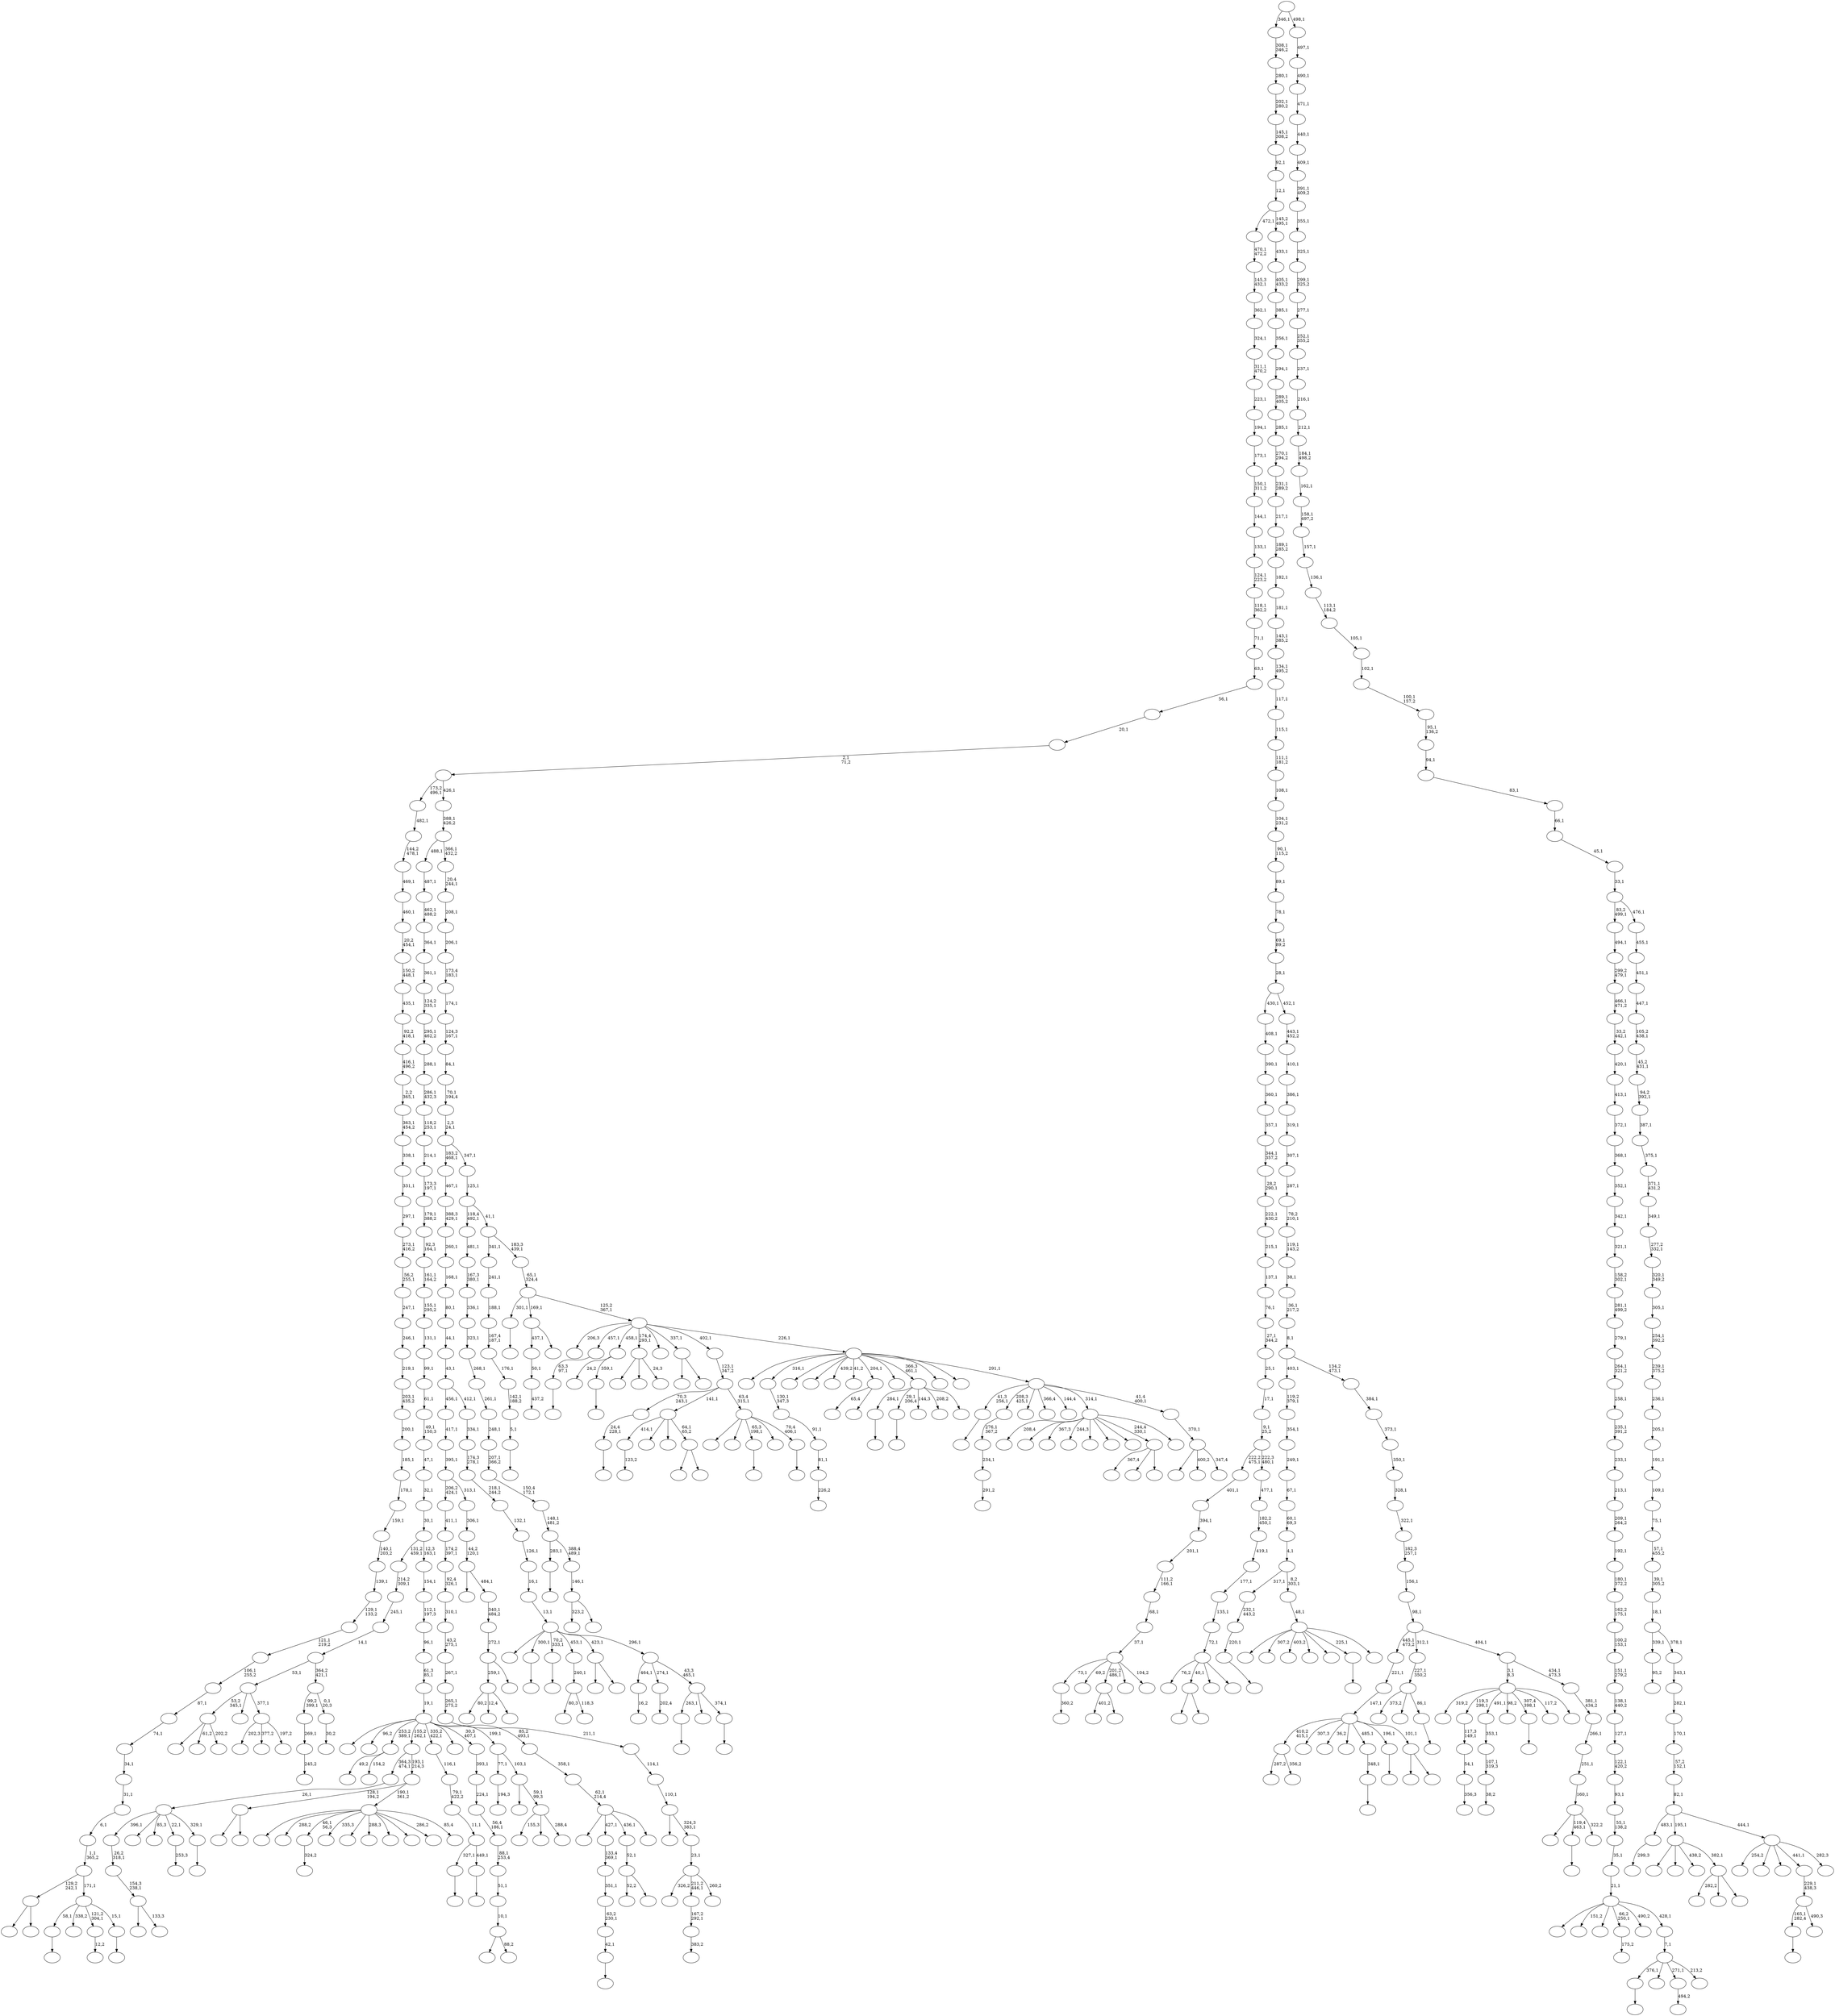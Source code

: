 digraph T {
	700 [label=""]
	699 [label=""]
	698 [label=""]
	697 [label=""]
	696 [label=""]
	695 [label=""]
	694 [label=""]
	693 [label=""]
	692 [label=""]
	691 [label=""]
	690 [label=""]
	689 [label=""]
	688 [label=""]
	687 [label=""]
	686 [label=""]
	685 [label=""]
	684 [label=""]
	683 [label=""]
	682 [label=""]
	681 [label=""]
	680 [label=""]
	679 [label=""]
	678 [label=""]
	677 [label=""]
	676 [label=""]
	675 [label=""]
	674 [label=""]
	673 [label=""]
	672 [label=""]
	671 [label=""]
	670 [label=""]
	669 [label=""]
	668 [label=""]
	667 [label=""]
	666 [label=""]
	665 [label=""]
	664 [label=""]
	663 [label=""]
	662 [label=""]
	661 [label=""]
	660 [label=""]
	659 [label=""]
	658 [label=""]
	657 [label=""]
	656 [label=""]
	655 [label=""]
	654 [label=""]
	653 [label=""]
	652 [label=""]
	651 [label=""]
	650 [label=""]
	649 [label=""]
	648 [label=""]
	647 [label=""]
	646 [label=""]
	645 [label=""]
	644 [label=""]
	643 [label=""]
	642 [label=""]
	641 [label=""]
	640 [label=""]
	639 [label=""]
	638 [label=""]
	637 [label=""]
	636 [label=""]
	635 [label=""]
	634 [label=""]
	633 [label=""]
	632 [label=""]
	631 [label=""]
	630 [label=""]
	629 [label=""]
	628 [label=""]
	627 [label=""]
	626 [label=""]
	625 [label=""]
	624 [label=""]
	623 [label=""]
	622 [label=""]
	621 [label=""]
	620 [label=""]
	619 [label=""]
	618 [label=""]
	617 [label=""]
	616 [label=""]
	615 [label=""]
	614 [label=""]
	613 [label=""]
	612 [label=""]
	611 [label=""]
	610 [label=""]
	609 [label=""]
	608 [label=""]
	607 [label=""]
	606 [label=""]
	605 [label=""]
	604 [label=""]
	603 [label=""]
	602 [label=""]
	601 [label=""]
	600 [label=""]
	599 [label=""]
	598 [label=""]
	597 [label=""]
	596 [label=""]
	595 [label=""]
	594 [label=""]
	593 [label=""]
	592 [label=""]
	591 [label=""]
	590 [label=""]
	589 [label=""]
	588 [label=""]
	587 [label=""]
	586 [label=""]
	585 [label=""]
	584 [label=""]
	583 [label=""]
	582 [label=""]
	581 [label=""]
	580 [label=""]
	579 [label=""]
	578 [label=""]
	577 [label=""]
	576 [label=""]
	575 [label=""]
	574 [label=""]
	573 [label=""]
	572 [label=""]
	571 [label=""]
	570 [label=""]
	569 [label=""]
	568 [label=""]
	567 [label=""]
	566 [label=""]
	565 [label=""]
	564 [label=""]
	563 [label=""]
	562 [label=""]
	561 [label=""]
	560 [label=""]
	559 [label=""]
	558 [label=""]
	557 [label=""]
	556 [label=""]
	555 [label=""]
	554 [label=""]
	553 [label=""]
	552 [label=""]
	551 [label=""]
	550 [label=""]
	549 [label=""]
	548 [label=""]
	547 [label=""]
	546 [label=""]
	545 [label=""]
	544 [label=""]
	543 [label=""]
	542 [label=""]
	541 [label=""]
	540 [label=""]
	539 [label=""]
	538 [label=""]
	537 [label=""]
	536 [label=""]
	535 [label=""]
	534 [label=""]
	533 [label=""]
	532 [label=""]
	531 [label=""]
	530 [label=""]
	529 [label=""]
	528 [label=""]
	527 [label=""]
	526 [label=""]
	525 [label=""]
	524 [label=""]
	523 [label=""]
	522 [label=""]
	521 [label=""]
	520 [label=""]
	519 [label=""]
	518 [label=""]
	517 [label=""]
	516 [label=""]
	515 [label=""]
	514 [label=""]
	513 [label=""]
	512 [label=""]
	511 [label=""]
	510 [label=""]
	509 [label=""]
	508 [label=""]
	507 [label=""]
	506 [label=""]
	505 [label=""]
	504 [label=""]
	503 [label=""]
	502 [label=""]
	501 [label=""]
	500 [label=""]
	499 [label=""]
	498 [label=""]
	497 [label=""]
	496 [label=""]
	495 [label=""]
	494 [label=""]
	493 [label=""]
	492 [label=""]
	491 [label=""]
	490 [label=""]
	489 [label=""]
	488 [label=""]
	487 [label=""]
	486 [label=""]
	485 [label=""]
	484 [label=""]
	483 [label=""]
	482 [label=""]
	481 [label=""]
	480 [label=""]
	479 [label=""]
	478 [label=""]
	477 [label=""]
	476 [label=""]
	475 [label=""]
	474 [label=""]
	473 [label=""]
	472 [label=""]
	471 [label=""]
	470 [label=""]
	469 [label=""]
	468 [label=""]
	467 [label=""]
	466 [label=""]
	465 [label=""]
	464 [label=""]
	463 [label=""]
	462 [label=""]
	461 [label=""]
	460 [label=""]
	459 [label=""]
	458 [label=""]
	457 [label=""]
	456 [label=""]
	455 [label=""]
	454 [label=""]
	453 [label=""]
	452 [label=""]
	451 [label=""]
	450 [label=""]
	449 [label=""]
	448 [label=""]
	447 [label=""]
	446 [label=""]
	445 [label=""]
	444 [label=""]
	443 [label=""]
	442 [label=""]
	441 [label=""]
	440 [label=""]
	439 [label=""]
	438 [label=""]
	437 [label=""]
	436 [label=""]
	435 [label=""]
	434 [label=""]
	433 [label=""]
	432 [label=""]
	431 [label=""]
	430 [label=""]
	429 [label=""]
	428 [label=""]
	427 [label=""]
	426 [label=""]
	425 [label=""]
	424 [label=""]
	423 [label=""]
	422 [label=""]
	421 [label=""]
	420 [label=""]
	419 [label=""]
	418 [label=""]
	417 [label=""]
	416 [label=""]
	415 [label=""]
	414 [label=""]
	413 [label=""]
	412 [label=""]
	411 [label=""]
	410 [label=""]
	409 [label=""]
	408 [label=""]
	407 [label=""]
	406 [label=""]
	405 [label=""]
	404 [label=""]
	403 [label=""]
	402 [label=""]
	401 [label=""]
	400 [label=""]
	399 [label=""]
	398 [label=""]
	397 [label=""]
	396 [label=""]
	395 [label=""]
	394 [label=""]
	393 [label=""]
	392 [label=""]
	391 [label=""]
	390 [label=""]
	389 [label=""]
	388 [label=""]
	387 [label=""]
	386 [label=""]
	385 [label=""]
	384 [label=""]
	383 [label=""]
	382 [label=""]
	381 [label=""]
	380 [label=""]
	379 [label=""]
	378 [label=""]
	377 [label=""]
	376 [label=""]
	375 [label=""]
	374 [label=""]
	373 [label=""]
	372 [label=""]
	371 [label=""]
	370 [label=""]
	369 [label=""]
	368 [label=""]
	367 [label=""]
	366 [label=""]
	365 [label=""]
	364 [label=""]
	363 [label=""]
	362 [label=""]
	361 [label=""]
	360 [label=""]
	359 [label=""]
	358 [label=""]
	357 [label=""]
	356 [label=""]
	355 [label=""]
	354 [label=""]
	353 [label=""]
	352 [label=""]
	351 [label=""]
	350 [label=""]
	349 [label=""]
	348 [label=""]
	347 [label=""]
	346 [label=""]
	345 [label=""]
	344 [label=""]
	343 [label=""]
	342 [label=""]
	341 [label=""]
	340 [label=""]
	339 [label=""]
	338 [label=""]
	337 [label=""]
	336 [label=""]
	335 [label=""]
	334 [label=""]
	333 [label=""]
	332 [label=""]
	331 [label=""]
	330 [label=""]
	329 [label=""]
	328 [label=""]
	327 [label=""]
	326 [label=""]
	325 [label=""]
	324 [label=""]
	323 [label=""]
	322 [label=""]
	321 [label=""]
	320 [label=""]
	319 [label=""]
	318 [label=""]
	317 [label=""]
	316 [label=""]
	315 [label=""]
	314 [label=""]
	313 [label=""]
	312 [label=""]
	311 [label=""]
	310 [label=""]
	309 [label=""]
	308 [label=""]
	307 [label=""]
	306 [label=""]
	305 [label=""]
	304 [label=""]
	303 [label=""]
	302 [label=""]
	301 [label=""]
	300 [label=""]
	299 [label=""]
	298 [label=""]
	297 [label=""]
	296 [label=""]
	295 [label=""]
	294 [label=""]
	293 [label=""]
	292 [label=""]
	291 [label=""]
	290 [label=""]
	289 [label=""]
	288 [label=""]
	287 [label=""]
	286 [label=""]
	285 [label=""]
	284 [label=""]
	283 [label=""]
	282 [label=""]
	281 [label=""]
	280 [label=""]
	279 [label=""]
	278 [label=""]
	277 [label=""]
	276 [label=""]
	275 [label=""]
	274 [label=""]
	273 [label=""]
	272 [label=""]
	271 [label=""]
	270 [label=""]
	269 [label=""]
	268 [label=""]
	267 [label=""]
	266 [label=""]
	265 [label=""]
	264 [label=""]
	263 [label=""]
	262 [label=""]
	261 [label=""]
	260 [label=""]
	259 [label=""]
	258 [label=""]
	257 [label=""]
	256 [label=""]
	255 [label=""]
	254 [label=""]
	253 [label=""]
	252 [label=""]
	251 [label=""]
	250 [label=""]
	249 [label=""]
	248 [label=""]
	247 [label=""]
	246 [label=""]
	245 [label=""]
	244 [label=""]
	243 [label=""]
	242 [label=""]
	241 [label=""]
	240 [label=""]
	239 [label=""]
	238 [label=""]
	237 [label=""]
	236 [label=""]
	235 [label=""]
	234 [label=""]
	233 [label=""]
	232 [label=""]
	231 [label=""]
	230 [label=""]
	229 [label=""]
	228 [label=""]
	227 [label=""]
	226 [label=""]
	225 [label=""]
	224 [label=""]
	223 [label=""]
	222 [label=""]
	221 [label=""]
	220 [label=""]
	219 [label=""]
	218 [label=""]
	217 [label=""]
	216 [label=""]
	215 [label=""]
	214 [label=""]
	213 [label=""]
	212 [label=""]
	211 [label=""]
	210 [label=""]
	209 [label=""]
	208 [label=""]
	207 [label=""]
	206 [label=""]
	205 [label=""]
	204 [label=""]
	203 [label=""]
	202 [label=""]
	201 [label=""]
	200 [label=""]
	199 [label=""]
	198 [label=""]
	197 [label=""]
	196 [label=""]
	195 [label=""]
	194 [label=""]
	193 [label=""]
	192 [label=""]
	191 [label=""]
	190 [label=""]
	189 [label=""]
	188 [label=""]
	187 [label=""]
	186 [label=""]
	185 [label=""]
	184 [label=""]
	183 [label=""]
	182 [label=""]
	181 [label=""]
	180 [label=""]
	179 [label=""]
	178 [label=""]
	177 [label=""]
	176 [label=""]
	175 [label=""]
	174 [label=""]
	173 [label=""]
	172 [label=""]
	171 [label=""]
	170 [label=""]
	169 [label=""]
	168 [label=""]
	167 [label=""]
	166 [label=""]
	165 [label=""]
	164 [label=""]
	163 [label=""]
	162 [label=""]
	161 [label=""]
	160 [label=""]
	159 [label=""]
	158 [label=""]
	157 [label=""]
	156 [label=""]
	155 [label=""]
	154 [label=""]
	153 [label=""]
	152 [label=""]
	151 [label=""]
	150 [label=""]
	149 [label=""]
	148 [label=""]
	147 [label=""]
	146 [label=""]
	145 [label=""]
	144 [label=""]
	143 [label=""]
	142 [label=""]
	141 [label=""]
	140 [label=""]
	139 [label=""]
	138 [label=""]
	137 [label=""]
	136 [label=""]
	135 [label=""]
	134 [label=""]
	133 [label=""]
	132 [label=""]
	131 [label=""]
	130 [label=""]
	129 [label=""]
	128 [label=""]
	127 [label=""]
	126 [label=""]
	125 [label=""]
	124 [label=""]
	123 [label=""]
	122 [label=""]
	121 [label=""]
	120 [label=""]
	119 [label=""]
	118 [label=""]
	117 [label=""]
	116 [label=""]
	115 [label=""]
	114 [label=""]
	113 [label=""]
	112 [label=""]
	111 [label=""]
	110 [label=""]
	109 [label=""]
	108 [label=""]
	107 [label=""]
	106 [label=""]
	105 [label=""]
	104 [label=""]
	103 [label=""]
	102 [label=""]
	101 [label=""]
	100 [label=""]
	99 [label=""]
	98 [label=""]
	97 [label=""]
	96 [label=""]
	95 [label=""]
	94 [label=""]
	93 [label=""]
	92 [label=""]
	91 [label=""]
	90 [label=""]
	89 [label=""]
	88 [label=""]
	87 [label=""]
	86 [label=""]
	85 [label=""]
	84 [label=""]
	83 [label=""]
	82 [label=""]
	81 [label=""]
	80 [label=""]
	79 [label=""]
	78 [label=""]
	77 [label=""]
	76 [label=""]
	75 [label=""]
	74 [label=""]
	73 [label=""]
	72 [label=""]
	71 [label=""]
	70 [label=""]
	69 [label=""]
	68 [label=""]
	67 [label=""]
	66 [label=""]
	65 [label=""]
	64 [label=""]
	63 [label=""]
	62 [label=""]
	61 [label=""]
	60 [label=""]
	59 [label=""]
	58 [label=""]
	57 [label=""]
	56 [label=""]
	55 [label=""]
	54 [label=""]
	53 [label=""]
	52 [label=""]
	51 [label=""]
	50 [label=""]
	49 [label=""]
	48 [label=""]
	47 [label=""]
	46 [label=""]
	45 [label=""]
	44 [label=""]
	43 [label=""]
	42 [label=""]
	41 [label=""]
	40 [label=""]
	39 [label=""]
	38 [label=""]
	37 [label=""]
	36 [label=""]
	35 [label=""]
	34 [label=""]
	33 [label=""]
	32 [label=""]
	31 [label=""]
	30 [label=""]
	29 [label=""]
	28 [label=""]
	27 [label=""]
	26 [label=""]
	25 [label=""]
	24 [label=""]
	23 [label=""]
	22 [label=""]
	21 [label=""]
	20 [label=""]
	19 [label=""]
	18 [label=""]
	17 [label=""]
	16 [label=""]
	15 [label=""]
	14 [label=""]
	13 [label=""]
	12 [label=""]
	11 [label=""]
	10 [label=""]
	9 [label=""]
	8 [label=""]
	7 [label=""]
	6 [label=""]
	5 [label=""]
	4 [label=""]
	3 [label=""]
	2 [label=""]
	1 [label=""]
	0 [label=""]
	696 -> 697 [label="360,2"]
	693 -> 694 [label=""]
	692 -> 693 [label="42,1"]
	691 -> 692 [label="63,2\n230,1"]
	690 -> 691 [label="351,1"]
	689 -> 690 [label="133,4\n369,1"]
	681 -> 682 [label=""]
	680 -> 681 [label="24,4\n228,1"]
	678 -> 679 [label="123,2"]
	670 -> 671 [label=""]
	665 -> 666 [label=""]
	662 -> 663 [label="356,3"]
	661 -> 662 [label="54,1"]
	660 -> 661 [label="117,3\n149,1"]
	658 -> 659 [label="16,2"]
	656 -> 657 [label=""]
	652 -> 653 [label=""]
	650 -> 651 [label="226,2"]
	649 -> 650 [label="81,1"]
	648 -> 649 [label="91,1"]
	647 -> 648 [label="130,1\n347,3"]
	639 -> 640 [label="383,2"]
	638 -> 639 [label="167,2\n292,1"]
	636 -> 642 [label="323,2"]
	636 -> 637 [label=""]
	635 -> 636 [label="146,1"]
	634 -> 665 [label="283,1"]
	634 -> 635 [label="388,4\n489,1"]
	633 -> 634 [label="148,1\n481,2"]
	632 -> 633 [label="150,4\n172,1"]
	631 -> 632 [label="207,1\n366,2"]
	630 -> 631 [label="248,1"]
	629 -> 630 [label="261,1"]
	628 -> 629 [label="268,1"]
	627 -> 628 [label="323,1"]
	626 -> 627 [label="336,1"]
	625 -> 626 [label="167,3\n380,1"]
	624 -> 625 [label="481,1"]
	620 -> 621 [label=""]
	617 -> 618 [label="291,2"]
	616 -> 617 [label="234,1"]
	615 -> 616 [label="276,1\n367,2"]
	612 -> 613 [label=""]
	608 -> 698 [label=""]
	608 -> 609 [label=""]
	606 -> 684 [label=""]
	606 -> 607 [label="133,3"]
	605 -> 606 [label="154,3\n238,1"]
	604 -> 605 [label="26,2\n318,1"]
	601 -> 602 [label=""]
	600 -> 601 [label="63,3\n97,1"]
	597 -> 623 [label="287,2"]
	597 -> 598 [label="356,2"]
	593 -> 594 [label="245,2"]
	592 -> 593 [label="269,1"]
	588 -> 589 [label=""]
	587 -> 588 [label="220,1"]
	586 -> 587 [label="232,1\n443,2"]
	583 -> 584 [label=""]
	580 -> 581 [label="38,2"]
	579 -> 580 [label="107,1\n319,3"]
	578 -> 579 [label="353,1"]
	574 -> 575 [label=""]
	571 -> 572 [label=""]
	569 -> 619 [label="65,4"]
	569 -> 570 [label=""]
	564 -> 614 [label="401,2"]
	564 -> 565 [label=""]
	560 -> 561 [label=""]
	556 -> 557 [label=""]
	553 -> 554 [label=""]
	550 -> 551 [label=""]
	549 -> 667 [label="24,2"]
	549 -> 550 [label="359,1"]
	546 -> 547 [label="494,2"]
	543 -> 544 [label=""]
	541 -> 542 [label="324,2"]
	526 -> 527 [label="437,2"]
	525 -> 526 [label="50,1"]
	522 -> 573 [label=""]
	522 -> 523 [label=""]
	516 -> 517 [label="253,3"]
	513 -> 514 [label=""]
	510 -> 511 [label=""]
	509 -> 604 [label="396,1"]
	509 -> 548 [label=""]
	509 -> 540 [label="85,3"]
	509 -> 516 [label="22,1"]
	509 -> 510 [label="329,1"]
	508 -> 509 [label="26,1"]
	500 -> 501 [label=""]
	499 -> 500 [label="5,1"]
	498 -> 499 [label="142,1\n188,2"]
	497 -> 498 [label="176,1"]
	496 -> 497 [label="167,4\n187,1"]
	495 -> 496 [label="188,1"]
	494 -> 495 [label="241,1"]
	492 -> 668 [label="49,2"]
	492 -> 493 [label="154,2"]
	487 -> 488 [label=""]
	485 -> 673 [label="326,2"]
	485 -> 638 [label="211,2\n446,1"]
	485 -> 486 [label="260,2"]
	484 -> 485 [label="23,1"]
	483 -> 535 [label=""]
	483 -> 484 [label="324,3\n383,1"]
	482 -> 483 [label="110,1"]
	481 -> 482 [label="114,1"]
	480 -> 481 [label="211,1"]
	479 -> 480 [label="265,1\n275,2"]
	478 -> 479 [label="267,1"]
	477 -> 478 [label="43,2\n275,1"]
	476 -> 477 [label="310,1"]
	475 -> 476 [label="92,4\n326,1"]
	474 -> 475 [label="174,2\n397,1"]
	473 -> 474 [label="411,1"]
	470 -> 591 [label=""]
	470 -> 471 [label=""]
	469 -> 678 [label="414,1"]
	469 -> 563 [label=""]
	469 -> 521 [label=""]
	469 -> 470 [label="64,1\n65,2"]
	466 -> 467 [label="202,4"]
	461 -> 538 [label="80,2"]
	461 -> 536 [label="12,4"]
	461 -> 462 [label=""]
	458 -> 700 [label=""]
	458 -> 459 [label=""]
	454 -> 646 [label=""]
	454 -> 545 [label="61,2"]
	454 -> 455 [label="202,2"]
	451 -> 504 [label="367,4"]
	451 -> 502 [label=""]
	451 -> 452 [label=""]
	449 -> 645 [label="208,4"]
	449 -> 596 [label=""]
	449 -> 537 [label="367,3"]
	449 -> 528 [label="244,3"]
	449 -> 518 [label=""]
	449 -> 506 [label=""]
	449 -> 489 [label=""]
	449 -> 451 [label="244,4\n330,1"]
	449 -> 450 [label=""]
	444 -> 669 [label="80,3"]
	444 -> 445 [label="118,3"]
	443 -> 444 [label="240,1"]
	439 -> 440 [label="12,2"]
	437 -> 699 [label=""]
	437 -> 688 [label="288,2"]
	437 -> 541 [label="46,1\n56,3"]
	437 -> 524 [label="335,3"]
	437 -> 503 [label=""]
	437 -> 460 [label="288,3"]
	437 -> 453 [label=""]
	437 -> 442 [label=""]
	437 -> 441 [label="286,2"]
	437 -> 438 [label="85,4"]
	436 -> 608 [label="128,1\n194,2"]
	436 -> 437 [label="190,1\n361,2"]
	435 -> 508 [label="364,3\n474,1"]
	435 -> 436 [label="193,1\n214,3"]
	433 -> 525 [label="437,1"]
	433 -> 434 [label=""]
	431 -> 432 [label="194,3"]
	429 -> 430 [label=""]
	428 -> 429 [label="348,1"]
	425 -> 461 [label="259,1"]
	425 -> 426 [label=""]
	424 -> 425 [label="272,1"]
	423 -> 424 [label="340,1\n484,2"]
	422 -> 505 [label=""]
	422 -> 423 [label="484,1"]
	421 -> 422 [label="44,2\n120,1"]
	420 -> 421 [label="306,1"]
	419 -> 473 [label="206,2\n424,1"]
	419 -> 420 [label="313,1"]
	418 -> 419 [label="395,1"]
	417 -> 418 [label="417,1"]
	415 -> 416 [label=""]
	414 -> 656 [label="327,1"]
	414 -> 415 [label="449,1"]
	413 -> 414 [label="11,1"]
	412 -> 413 [label="79,1\n422,2"]
	411 -> 412 [label="116,1"]
	409 -> 652 [label="284,1"]
	409 -> 612 [label="29,1\n206,4"]
	409 -> 562 [label="144,3"]
	409 -> 447 [label="208,2"]
	409 -> 410 [label=""]
	407 -> 408 [label=""]
	405 -> 406 [label=""]
	401 -> 567 [label="52,2"]
	401 -> 402 [label=""]
	400 -> 401 [label="52,1"]
	398 -> 696 [label="73,1"]
	398 -> 566 [label="69,2"]
	398 -> 564 [label="201,2\n486,1"]
	398 -> 448 [label=""]
	398 -> 399 [label="104,2"]
	397 -> 398 [label="37,1"]
	396 -> 397 [label="68,1"]
	395 -> 396 [label="111,2\n166,1"]
	394 -> 395 [label="201,1"]
	393 -> 394 [label="394,1"]
	392 -> 393 [label="401,1"]
	390 -> 672 [label="202,3"]
	390 -> 622 [label="377,2"]
	390 -> 391 [label="197,2"]
	389 -> 454 [label="53,2\n345,1"]
	389 -> 404 [label=""]
	389 -> 390 [label="377,1"]
	387 -> 687 [label=""]
	387 -> 403 [label=""]
	387 -> 388 [label="24,3"]
	384 -> 385 [label="175,2"]
	382 -> 490 [label=""]
	382 -> 383 [label=""]
	380 -> 381 [label="95,2"]
	374 -> 375 [label=""]
	373 -> 571 [label="58,1"]
	373 -> 539 [label="338,2"]
	373 -> 439 [label="121,2\n304,1"]
	373 -> 374 [label="15,1"]
	372 -> 458 [label="129,2\n242,1"]
	372 -> 373 [label="171,1"]
	371 -> 372 [label="1,1\n365,2"]
	370 -> 371 [label="6,1"]
	369 -> 370 [label="31,1"]
	368 -> 369 [label="34,1"]
	367 -> 368 [label="74,1"]
	366 -> 367 [label="87,1"]
	365 -> 366 [label="106,1\n255,2"]
	364 -> 365 [label="121,1\n219,2"]
	363 -> 364 [label="129,1\n133,2"]
	362 -> 363 [label="139,1"]
	361 -> 362 [label="140,1\n203,2"]
	360 -> 361 [label="159,1"]
	359 -> 360 [label="178,1"]
	358 -> 359 [label="185,1"]
	357 -> 358 [label="200,1"]
	356 -> 357 [label="203,1\n435,2"]
	355 -> 356 [label="219,1"]
	354 -> 355 [label="246,1"]
	353 -> 354 [label="247,1"]
	352 -> 353 [label="56,2\n255,1"]
	351 -> 352 [label="273,1\n416,2"]
	350 -> 351 [label="297,1"]
	349 -> 350 [label="331,1"]
	348 -> 349 [label="338,1"]
	347 -> 348 [label="363,1\n454,2"]
	346 -> 347 [label="2,2\n365,1"]
	345 -> 346 [label="416,1\n496,2"]
	344 -> 345 [label="92,2\n418,1"]
	343 -> 344 [label="435,1"]
	342 -> 343 [label="150,2\n448,1"]
	341 -> 342 [label="20,2\n454,1"]
	340 -> 341 [label="460,1"]
	339 -> 340 [label="469,1"]
	338 -> 339 [label="144,2\n478,1"]
	337 -> 338 [label="482,1"]
	335 -> 685 [label=""]
	335 -> 655 [label="307,2"]
	335 -> 595 [label="403,2"]
	335 -> 558 [label=""]
	335 -> 507 [label=""]
	335 -> 407 [label="225,1"]
	335 -> 336 [label=""]
	334 -> 335 [label="48,1"]
	333 -> 586 [label="317,1"]
	333 -> 334 [label="8,2\n303,1"]
	332 -> 333 [label="4,1"]
	331 -> 332 [label="60,1\n69,3"]
	330 -> 331 [label="67,1"]
	329 -> 330 [label="249,1"]
	328 -> 329 [label="354,1"]
	327 -> 328 [label="119,2\n379,1"]
	325 -> 654 [label="76,2"]
	325 -> 522 [label="40,1"]
	325 -> 464 [label=""]
	325 -> 326 [label=""]
	324 -> 325 [label="72,1"]
	323 -> 324 [label="135,1"]
	322 -> 323 [label="177,1"]
	321 -> 322 [label="419,1"]
	320 -> 321 [label="182,2\n450,1"]
	319 -> 320 [label="477,1"]
	318 -> 392 [label="222,2\n475,1"]
	318 -> 319 [label="222,3\n480,1"]
	317 -> 318 [label="9,1\n25,2"]
	316 -> 317 [label="17,1"]
	315 -> 316 [label="25,1"]
	314 -> 315 [label="27,1\n344,2"]
	313 -> 314 [label="76,1"]
	312 -> 313 [label="137,1"]
	311 -> 312 [label="215,1"]
	310 -> 311 [label="222,1\n430,2"]
	309 -> 310 [label="28,2\n290,1"]
	308 -> 309 [label="344,1\n357,2"]
	307 -> 308 [label="357,1"]
	306 -> 307 [label="360,1"]
	305 -> 306 [label="390,1"]
	304 -> 305 [label="408,1"]
	302 -> 303 [label="30,2"]
	301 -> 592 [label="99,2\n399,1"]
	301 -> 302 [label="0,1\n20,3"]
	300 -> 389 [label="53,1"]
	300 -> 301 [label="364,2\n421,1"]
	299 -> 300 [label="14,1"]
	298 -> 299 [label="245,1"]
	297 -> 298 [label="214,2\n309,1"]
	292 -> 512 [label=""]
	292 -> 293 [label="88,2"]
	291 -> 292 [label="10,1"]
	290 -> 291 [label="51,1"]
	289 -> 290 [label="88,1\n253,4"]
	288 -> 289 [label="56,4\n186,1"]
	287 -> 288 [label="224,1"]
	286 -> 287 [label="393,1"]
	284 -> 285 [label="299,3"]
	281 -> 472 [label=""]
	281 -> 282 [label=""]
	280 -> 597 [label="410,2\n415,1"]
	280 -> 590 [label="307,3"]
	280 -> 568 [label="36,2"]
	280 -> 446 [label=""]
	280 -> 428 [label="485,1"]
	280 -> 405 [label="196,1"]
	280 -> 281 [label="101,1"]
	279 -> 280 [label="147,1"]
	278 -> 279 [label="221,1"]
	276 -> 664 [label="319,2"]
	276 -> 660 [label="119,3\n298,1"]
	276 -> 578 [label="491,1"]
	276 -> 534 [label="98,2"]
	276 -> 513 [label="307,4\n398,1"]
	276 -> 463 [label="117,2"]
	276 -> 277 [label=""]
	274 -> 275 [label=""]
	273 -> 560 [label="263,1"]
	273 -> 520 [label=""]
	273 -> 274 [label="374,1"]
	272 -> 658 [label="464,1"]
	272 -> 466 [label="274,1"]
	272 -> 273 [label="43,3\n465,1"]
	271 -> 585 [label=""]
	271 -> 556 [label="300,1"]
	271 -> 553 [label="70,2\n333,1"]
	271 -> 443 [label="453,1"]
	271 -> 382 [label="423,1"]
	271 -> 272 [label="296,1"]
	270 -> 271 [label="13,1"]
	269 -> 270 [label="16,1"]
	268 -> 269 [label="126,1"]
	267 -> 268 [label="132,1"]
	266 -> 267 [label="218,1\n244,2"]
	265 -> 266 [label="174,3\n278,1"]
	264 -> 265 [label="334,1"]
	263 -> 417 [label="456,1"]
	263 -> 264 [label="412,1"]
	262 -> 263 [label="43,1"]
	261 -> 262 [label="44,1"]
	260 -> 261 [label="80,1"]
	259 -> 260 [label="168,1"]
	258 -> 259 [label="260,1"]
	257 -> 258 [label="388,3\n429,1"]
	256 -> 257 [label="467,1"]
	254 -> 533 [label="155,3"]
	254 -> 491 [label=""]
	254 -> 255 [label="288,4"]
	253 -> 296 [label=""]
	253 -> 254 [label="59,1\n99,3"]
	252 -> 431 [label="77,1"]
	252 -> 253 [label="103,1"]
	250 -> 620 [label="376,1"]
	250 -> 582 [label=""]
	250 -> 546 [label="271,1"]
	250 -> 251 [label="213,2"]
	249 -> 250 [label="7,1"]
	248 -> 674 [label=""]
	248 -> 559 [label="151,2"]
	248 -> 457 [label=""]
	248 -> 384 [label="66,2\n250,1"]
	248 -> 378 [label="490,2"]
	248 -> 249 [label="428,1"]
	247 -> 248 [label="21,1"]
	246 -> 247 [label="35,1"]
	245 -> 246 [label="55,1\n138,2"]
	244 -> 245 [label="93,1"]
	243 -> 244 [label="122,1\n420,2"]
	242 -> 243 [label="127,1"]
	241 -> 242 [label="138,1\n440,2"]
	240 -> 241 [label="151,1\n279,2"]
	239 -> 240 [label="100,2\n153,1"]
	238 -> 239 [label="162,2\n175,1"]
	237 -> 238 [label="180,1\n372,2"]
	236 -> 237 [label="192,1"]
	235 -> 236 [label="209,1\n264,2"]
	234 -> 235 [label="213,1"]
	233 -> 234 [label="233,1"]
	232 -> 233 [label="235,1\n391,2"]
	231 -> 232 [label="258,1"]
	230 -> 231 [label="264,1\n321,2"]
	229 -> 230 [label="279,1"]
	228 -> 229 [label="281,1\n499,2"]
	227 -> 228 [label="158,2\n302,1"]
	226 -> 227 [label="321,1"]
	225 -> 226 [label="342,1"]
	224 -> 225 [label="352,1"]
	223 -> 224 [label="368,1"]
	222 -> 223 [label="372,1"]
	221 -> 222 [label="413,1"]
	220 -> 221 [label="420,1"]
	219 -> 220 [label="33,2\n442,1"]
	218 -> 219 [label="466,1\n471,2"]
	217 -> 218 [label="299,2\n479,1"]
	216 -> 217 [label="494,1"]
	214 -> 427 [label=""]
	214 -> 215 [label=""]
	212 -> 695 [label=""]
	212 -> 689 [label="427,1"]
	212 -> 400 [label="436,1"]
	212 -> 213 [label=""]
	211 -> 212 [label="62,1\n214,4"]
	210 -> 211 [label="358,1"]
	209 -> 677 [label=""]
	209 -> 532 [label="96,2"]
	209 -> 492 [label="253,2\n389,1"]
	209 -> 435 [label="155,2\n262,1"]
	209 -> 411 [label="335,2\n422,1"]
	209 -> 295 [label=""]
	209 -> 286 [label="30,3\n407,1"]
	209 -> 252 [label="199,1"]
	209 -> 210 [label="85,2\n493,1"]
	208 -> 209 [label="19,1"]
	207 -> 208 [label="61,3\n85,1"]
	206 -> 207 [label="96,1"]
	205 -> 206 [label="112,1\n197,3"]
	204 -> 205 [label="154,1"]
	203 -> 297 [label="131,2\n459,1"]
	203 -> 204 [label="12,3\n163,1"]
	202 -> 203 [label="30,1"]
	201 -> 202 [label="32,1"]
	200 -> 201 [label="47,1"]
	199 -> 200 [label="49,1\n150,3"]
	198 -> 199 [label="61,1"]
	197 -> 198 [label="99,1"]
	196 -> 197 [label="131,1"]
	195 -> 196 [label="155,1\n295,2"]
	194 -> 195 [label="161,1\n164,2"]
	193 -> 194 [label="92,3\n164,1"]
	192 -> 193 [label="179,1\n388,2"]
	191 -> 192 [label="173,3\n197,1"]
	190 -> 191 [label="214,1"]
	189 -> 190 [label="118,2\n253,1"]
	188 -> 189 [label="286,1\n432,3"]
	187 -> 188 [label="288,1"]
	186 -> 187 [label="295,1\n462,2"]
	185 -> 186 [label="124,2\n335,1"]
	184 -> 185 [label="361,1"]
	183 -> 184 [label="364,1"]
	182 -> 183 [label="462,1\n488,2"]
	181 -> 182 [label="487,1"]
	179 -> 180 [label=""]
	178 -> 611 [label="373,2"]
	178 -> 376 [label=""]
	178 -> 179 [label="86,1"]
	177 -> 178 [label="227,1\n350,2"]
	175 -> 574 [label="165,1\n282,4"]
	175 -> 176 [label="490,3"]
	174 -> 175 [label="229,1\n438,3"]
	172 -> 173 [label=""]
	171 -> 686 [label=""]
	171 -> 675 [label=""]
	171 -> 583 [label="65,3\n198,1"]
	171 -> 456 [label=""]
	171 -> 172 [label="70,4\n406,1"]
	170 -> 680 [label="70,3\n243,1"]
	170 -> 469 [label="141,1"]
	170 -> 171 [label="63,4\n315,1"]
	169 -> 170 [label="123,1\n347,2"]
	167 -> 531 [label=""]
	167 -> 515 [label="400,2"]
	167 -> 168 [label="347,4"]
	166 -> 167 [label="370,1"]
	165 -> 670 [label="41,3\n256,1"]
	165 -> 615 [label="208,3\n425,1"]
	165 -> 552 [label=""]
	165 -> 519 [label="366,4"]
	165 -> 468 [label="144,4"]
	165 -> 449 [label="314,1"]
	165 -> 166 [label="41,4\n400,1"]
	164 -> 676 [label=""]
	164 -> 647 [label="316,1"]
	164 -> 644 [label=""]
	164 -> 610 [label=""]
	164 -> 603 [label="439,2"]
	164 -> 577 [label="41,2"]
	164 -> 569 [label="204,1"]
	164 -> 529 [label=""]
	164 -> 409 [label="366,3\n461,1"]
	164 -> 379 [label=""]
	164 -> 294 [label=""]
	164 -> 165 [label="291,1"]
	163 -> 683 [label="206,3"]
	163 -> 600 [label="457,1"]
	163 -> 549 [label="458,1"]
	163 -> 387 [label="174,4\n293,1"]
	163 -> 386 [label=""]
	163 -> 214 [label="337,1"]
	163 -> 169 [label="402,1"]
	163 -> 164 [label="226,1"]
	162 -> 487 [label="301,1"]
	162 -> 433 [label="169,1"]
	162 -> 163 [label="125,2\n367,1"]
	161 -> 162 [label="65,1\n324,4"]
	160 -> 494 [label="341,1"]
	160 -> 161 [label="183,3\n439,1"]
	159 -> 624 [label="118,4\n492,1"]
	159 -> 160 [label="41,1"]
	158 -> 159 [label="125,1"]
	157 -> 256 [label="183,2\n468,1"]
	157 -> 158 [label="347,1"]
	156 -> 157 [label="2,3\n24,1"]
	155 -> 156 [label="70,1\n194,4"]
	154 -> 155 [label="84,1"]
	153 -> 154 [label="124,3\n167,1"]
	152 -> 153 [label="174,1"]
	151 -> 152 [label="173,4\n183,1"]
	150 -> 151 [label="206,1"]
	149 -> 150 [label="208,1"]
	148 -> 149 [label="20,4\n244,1"]
	147 -> 181 [label="488,1"]
	147 -> 148 [label="366,1\n432,2"]
	146 -> 147 [label="388,1\n426,2"]
	145 -> 337 [label="173,2\n496,1"]
	145 -> 146 [label="426,1"]
	144 -> 145 [label="2,1\n71,2"]
	143 -> 144 [label="20,1"]
	142 -> 143 [label="56,1"]
	141 -> 142 [label="63,1"]
	140 -> 141 [label="71,1"]
	139 -> 140 [label="118,1\n362,2"]
	138 -> 139 [label="124,1\n223,2"]
	137 -> 138 [label="133,1"]
	136 -> 137 [label="144,1"]
	135 -> 136 [label="150,1\n311,2"]
	134 -> 135 [label="173,1"]
	133 -> 134 [label="194,1"]
	132 -> 133 [label="223,1"]
	131 -> 132 [label="311,1\n470,2"]
	130 -> 131 [label="324,1"]
	129 -> 130 [label="362,1"]
	128 -> 129 [label="145,3\n432,1"]
	127 -> 128 [label="470,1\n472,2"]
	125 -> 599 [label="282,2"]
	125 -> 465 [label=""]
	125 -> 126 [label=""]
	124 -> 643 [label=""]
	124 -> 530 [label=""]
	124 -> 283 [label="438,2"]
	124 -> 125 [label="382,1"]
	122 -> 641 [label=""]
	122 -> 543 [label="119,4\n463,1"]
	122 -> 123 [label="322,2"]
	121 -> 122 [label="160,1"]
	120 -> 121 [label="251,1"]
	119 -> 120 [label="266,1"]
	118 -> 119 [label="381,1\n434,2"]
	117 -> 276 [label="3,1\n8,3"]
	117 -> 118 [label="434,1\n473,3"]
	116 -> 278 [label="445,1\n473,2"]
	116 -> 177 [label="312,1"]
	116 -> 117 [label="404,1"]
	115 -> 116 [label="98,1"]
	114 -> 115 [label="156,1"]
	113 -> 114 [label="182,3\n257,1"]
	112 -> 113 [label="322,1"]
	111 -> 112 [label="328,1"]
	110 -> 111 [label="350,1"]
	109 -> 110 [label="373,1"]
	108 -> 109 [label="384,1"]
	107 -> 327 [label="403,1"]
	107 -> 108 [label="134,2\n473,1"]
	106 -> 107 [label="8,1"]
	105 -> 106 [label="36,1\n217,2"]
	104 -> 105 [label="38,1"]
	103 -> 104 [label="119,1\n143,2"]
	102 -> 103 [label="78,2\n210,1"]
	101 -> 102 [label="287,1"]
	100 -> 101 [label="307,1"]
	99 -> 100 [label="319,1"]
	98 -> 99 [label="386,1"]
	97 -> 98 [label="410,1"]
	96 -> 97 [label="443,1\n452,2"]
	95 -> 304 [label="430,1"]
	95 -> 96 [label="452,1"]
	94 -> 95 [label="28,1"]
	93 -> 94 [label="69,1\n89,2"]
	92 -> 93 [label="78,1"]
	91 -> 92 [label="89,1"]
	90 -> 91 [label="90,1\n115,2"]
	89 -> 90 [label="104,1\n231,2"]
	88 -> 89 [label="108,1"]
	87 -> 88 [label="111,1\n181,2"]
	86 -> 87 [label="115,1"]
	85 -> 86 [label="117,1"]
	84 -> 85 [label="134,1\n495,2"]
	83 -> 84 [label="143,1\n385,2"]
	82 -> 83 [label="181,1"]
	81 -> 82 [label="182,1"]
	80 -> 81 [label="189,1\n285,2"]
	79 -> 80 [label="217,1"]
	78 -> 79 [label="231,1\n289,2"]
	77 -> 78 [label="270,1\n294,2"]
	76 -> 77 [label="285,1"]
	75 -> 76 [label="289,1\n405,2"]
	74 -> 75 [label="294,1"]
	73 -> 74 [label="356,1"]
	72 -> 73 [label="385,1"]
	71 -> 72 [label="405,1\n433,2"]
	70 -> 71 [label="433,1"]
	69 -> 127 [label="472,1"]
	69 -> 70 [label="145,2\n495,1"]
	68 -> 69 [label="12,1"]
	67 -> 68 [label="92,1"]
	66 -> 67 [label="145,1\n308,2"]
	65 -> 66 [label="202,1\n280,2"]
	64 -> 65 [label="280,1"]
	63 -> 64 [label="308,1\n346,2"]
	61 -> 576 [label="254,2"]
	61 -> 555 [label=""]
	61 -> 377 [label=""]
	61 -> 174 [label="441,1"]
	61 -> 62 [label="282,3"]
	60 -> 284 [label="483,1"]
	60 -> 124 [label="195,1"]
	60 -> 61 [label="444,1"]
	59 -> 60 [label="82,1"]
	58 -> 59 [label="57,2\n152,1"]
	57 -> 58 [label="170,1"]
	56 -> 57 [label="282,1"]
	55 -> 56 [label="343,1"]
	54 -> 380 [label="339,1"]
	54 -> 55 [label="378,1"]
	53 -> 54 [label="18,1"]
	52 -> 53 [label="39,1\n305,2"]
	51 -> 52 [label="57,1\n455,2"]
	50 -> 51 [label="75,1"]
	49 -> 50 [label="109,1"]
	48 -> 49 [label="191,1"]
	47 -> 48 [label="205,1"]
	46 -> 47 [label="236,1"]
	45 -> 46 [label="239,1\n375,2"]
	44 -> 45 [label="254,1\n392,2"]
	43 -> 44 [label="305,1"]
	42 -> 43 [label="320,1\n349,2"]
	41 -> 42 [label="277,2\n332,1"]
	40 -> 41 [label="349,1"]
	39 -> 40 [label="371,1\n431,2"]
	38 -> 39 [label="375,1"]
	37 -> 38 [label="387,1"]
	36 -> 37 [label="94,2\n392,1"]
	35 -> 36 [label="45,2\n431,1"]
	34 -> 35 [label="105,2\n438,1"]
	33 -> 34 [label="447,1"]
	32 -> 33 [label="451,1"]
	31 -> 32 [label="455,1"]
	30 -> 216 [label="83,2\n499,1"]
	30 -> 31 [label="476,1"]
	29 -> 30 [label="33,1"]
	28 -> 29 [label="45,1"]
	27 -> 28 [label="66,1"]
	26 -> 27 [label="83,1"]
	25 -> 26 [label="94,1"]
	24 -> 25 [label="95,1\n136,2"]
	23 -> 24 [label="100,1\n157,2"]
	22 -> 23 [label="102,1"]
	21 -> 22 [label="105,1"]
	20 -> 21 [label="113,1\n184,2"]
	19 -> 20 [label="136,1"]
	18 -> 19 [label="157,1"]
	17 -> 18 [label="158,1\n497,2"]
	16 -> 17 [label="162,1"]
	15 -> 16 [label="184,1\n498,2"]
	14 -> 15 [label="212,1"]
	13 -> 14 [label="216,1"]
	12 -> 13 [label="237,1"]
	11 -> 12 [label="252,1\n355,2"]
	10 -> 11 [label="277,1"]
	9 -> 10 [label="299,1\n325,2"]
	8 -> 9 [label="325,1"]
	7 -> 8 [label="355,1"]
	6 -> 7 [label="391,1\n409,2"]
	5 -> 6 [label="409,1"]
	4 -> 5 [label="440,1"]
	3 -> 4 [label="471,1"]
	2 -> 3 [label="490,1"]
	1 -> 2 [label="497,1"]
	0 -> 63 [label="346,1"]
	0 -> 1 [label="498,1"]
}
